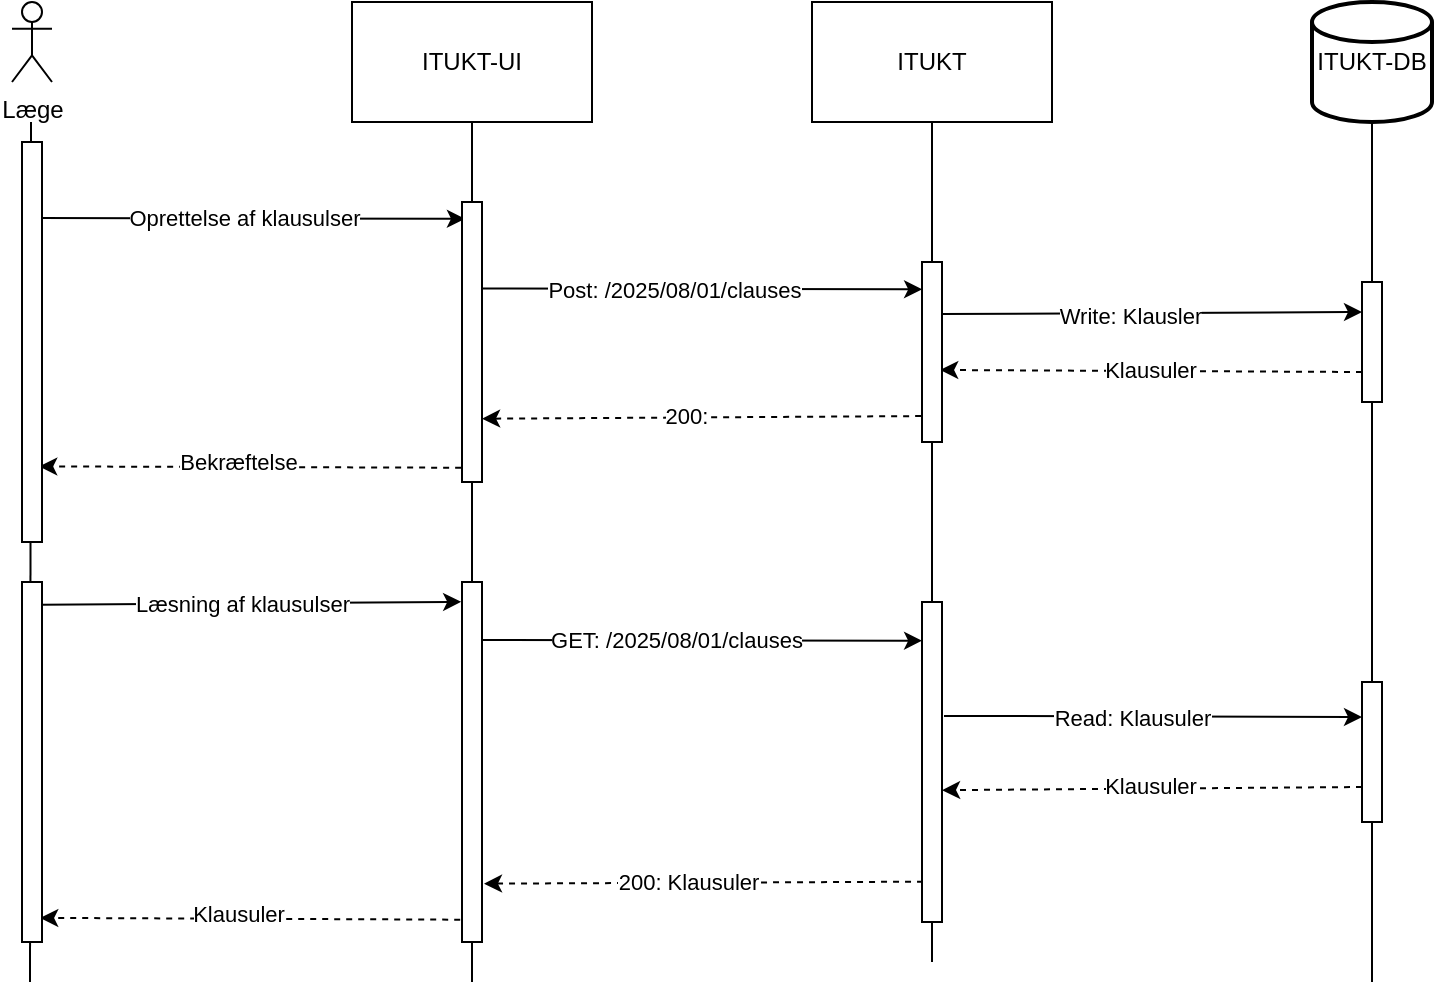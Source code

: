 <mxfile version="28.1.2">
  <diagram name="Page-1" id="FwoGwcnvk-ZfK8yX1NMM">
    <mxGraphModel dx="1106" dy="1203" grid="1" gridSize="10" guides="1" tooltips="1" connect="1" arrows="1" fold="1" page="1" pageScale="1" pageWidth="850" pageHeight="1100" math="0" shadow="0">
      <root>
        <mxCell id="0" />
        <mxCell id="1" parent="0" />
        <mxCell id="6eW_wML3xE2GXAJtJS3j-1" value="ITUKT" style="rounded=0;whiteSpace=wrap;html=1;" parent="1" vertex="1">
          <mxGeometry x="470" y="40" width="120" height="60" as="geometry" />
        </mxCell>
        <mxCell id="6eW_wML3xE2GXAJtJS3j-2" value="" style="endArrow=none;html=1;rounded=0;entryX=0.5;entryY=1;entryDx=0;entryDy=0;" parent="1" source="6eW_wML3xE2GXAJtJS3j-44" target="6eW_wML3xE2GXAJtJS3j-1" edge="1">
          <mxGeometry width="50" height="50" relative="1" as="geometry">
            <mxPoint x="530" y="520" as="sourcePoint" />
            <mxPoint x="530" y="90" as="targetPoint" />
          </mxGeometry>
        </mxCell>
        <mxCell id="6eW_wML3xE2GXAJtJS3j-3" value="" style="endArrow=none;html=1;rounded=0;entryX=0.5;entryY=1;entryDx=0;entryDy=0;" parent="1" source="6eW_wML3xE2GXAJtJS3j-27" edge="1">
          <mxGeometry width="50" height="50" relative="1" as="geometry">
            <mxPoint x="750" y="530" as="sourcePoint" />
            <mxPoint x="750" y="100" as="targetPoint" />
          </mxGeometry>
        </mxCell>
        <mxCell id="6eW_wML3xE2GXAJtJS3j-4" value="ITUKT-DB" style="strokeWidth=2;html=1;shape=mxgraph.flowchart.database;whiteSpace=wrap;" parent="1" vertex="1">
          <mxGeometry x="720" y="40" width="60" height="60" as="geometry" />
        </mxCell>
        <mxCell id="6eW_wML3xE2GXAJtJS3j-5" value="" style="endArrow=classic;html=1;rounded=0;entryX=0;entryY=0.25;entryDx=0;entryDy=0;exitX=0.91;exitY=0.289;exitDx=0;exitDy=0;exitPerimeter=0;" parent="1" source="6eW_wML3xE2GXAJtJS3j-44" target="6eW_wML3xE2GXAJtJS3j-27" edge="1">
          <mxGeometry width="50" height="50" relative="1" as="geometry">
            <mxPoint x="530" y="205" as="sourcePoint" />
            <mxPoint x="740" y="230" as="targetPoint" />
          </mxGeometry>
        </mxCell>
        <mxCell id="6eW_wML3xE2GXAJtJS3j-6" value="Write: Klausler" style="edgeLabel;html=1;align=center;verticalAlign=middle;resizable=0;points=[];" parent="6eW_wML3xE2GXAJtJS3j-5" vertex="1" connectable="0">
          <mxGeometry x="-0.178" y="-1" relative="1" as="geometry">
            <mxPoint x="8" as="offset" />
          </mxGeometry>
        </mxCell>
        <mxCell id="6eW_wML3xE2GXAJtJS3j-7" value="" style="endArrow=none;html=1;rounded=0;entryX=0.5;entryY=1;entryDx=0;entryDy=0;" parent="1" edge="1">
          <mxGeometry width="50" height="50" relative="1" as="geometry">
            <mxPoint x="79" y="530" as="sourcePoint" />
            <mxPoint x="79.5" y="100" as="targetPoint" />
          </mxGeometry>
        </mxCell>
        <mxCell id="6eW_wML3xE2GXAJtJS3j-8" value="" style="endArrow=classic;html=1;rounded=0;exitX=0.91;exitY=0.19;exitDx=0;exitDy=0;exitPerimeter=0;entryX=0.148;entryY=0.06;entryDx=0;entryDy=0;entryPerimeter=0;" parent="1" source="6eW_wML3xE2GXAJtJS3j-40" target="6eW_wML3xE2GXAJtJS3j-46" edge="1">
          <mxGeometry width="50" height="50" relative="1" as="geometry">
            <mxPoint x="140" y="160" as="sourcePoint" />
            <mxPoint x="260" y="170" as="targetPoint" />
          </mxGeometry>
        </mxCell>
        <mxCell id="6eW_wML3xE2GXAJtJS3j-9" value="Oprettelse af klausulser" style="edgeLabel;html=1;align=center;verticalAlign=middle;resizable=0;points=[];" parent="6eW_wML3xE2GXAJtJS3j-8" vertex="1" connectable="0">
          <mxGeometry x="-0.046" y="-2" relative="1" as="geometry">
            <mxPoint y="-2" as="offset" />
          </mxGeometry>
        </mxCell>
        <mxCell id="6eW_wML3xE2GXAJtJS3j-10" value="" style="endArrow=classic;html=1;rounded=0;dashed=1;entryX=0.91;entryY=0.933;entryDx=0;entryDy=0;entryPerimeter=0;exitX=-0.09;exitY=0.938;exitDx=0;exitDy=0;exitPerimeter=0;" parent="1" source="6eW_wML3xE2GXAJtJS3j-39" target="6eW_wML3xE2GXAJtJS3j-37" edge="1">
          <mxGeometry width="50" height="50" relative="1" as="geometry">
            <mxPoint x="300" y="499" as="sourcePoint" />
            <mxPoint x="80" y="499" as="targetPoint" />
          </mxGeometry>
        </mxCell>
        <mxCell id="6eW_wML3xE2GXAJtJS3j-11" value="Klausuler" style="edgeLabel;html=1;align=center;verticalAlign=middle;resizable=0;points=[];" parent="6eW_wML3xE2GXAJtJS3j-10" vertex="1" connectable="0">
          <mxGeometry x="0.064" y="-3" relative="1" as="geometry">
            <mxPoint as="offset" />
          </mxGeometry>
        </mxCell>
        <mxCell id="6eW_wML3xE2GXAJtJS3j-12" value="ITUKT-UI" style="rounded=0;whiteSpace=wrap;html=1;" parent="1" vertex="1">
          <mxGeometry x="240" y="40" width="120" height="60" as="geometry" />
        </mxCell>
        <mxCell id="6eW_wML3xE2GXAJtJS3j-13" value="" style="endArrow=none;html=1;rounded=0;entryX=0.5;entryY=1;entryDx=0;entryDy=0;" parent="1" source="6eW_wML3xE2GXAJtJS3j-46" edge="1">
          <mxGeometry width="50" height="50" relative="1" as="geometry">
            <mxPoint x="300" y="530" as="sourcePoint" />
            <mxPoint x="300" y="100" as="targetPoint" />
          </mxGeometry>
        </mxCell>
        <mxCell id="6eW_wML3xE2GXAJtJS3j-14" value="" style="endArrow=classic;html=1;rounded=0;exitX=0.862;exitY=0.309;exitDx=0;exitDy=0;exitPerimeter=0;entryX=0.005;entryY=0.152;entryDx=0;entryDy=0;entryPerimeter=0;" parent="1" source="6eW_wML3xE2GXAJtJS3j-46" target="6eW_wML3xE2GXAJtJS3j-44" edge="1">
          <mxGeometry width="50" height="50" relative="1" as="geometry">
            <mxPoint x="320" y="190" as="sourcePoint" />
            <mxPoint x="530" y="170" as="targetPoint" />
          </mxGeometry>
        </mxCell>
        <mxCell id="6eW_wML3xE2GXAJtJS3j-15" value="Post:&amp;nbsp;/2025/08/01/clauses" style="edgeLabel;html=1;align=center;verticalAlign=middle;resizable=0;points=[];" parent="6eW_wML3xE2GXAJtJS3j-14" vertex="1" connectable="0">
          <mxGeometry x="-0.165" relative="1" as="geometry">
            <mxPoint x="5" as="offset" />
          </mxGeometry>
        </mxCell>
        <mxCell id="6eW_wML3xE2GXAJtJS3j-16" value="" style="endArrow=classic;html=1;rounded=0;dashed=1;entryX=1.005;entryY=0.774;entryDx=0;entryDy=0;entryPerimeter=0;exitX=-0.043;exitY=0.856;exitDx=0;exitDy=0;exitPerimeter=0;" parent="1" source="6eW_wML3xE2GXAJtJS3j-44" target="6eW_wML3xE2GXAJtJS3j-46" edge="1">
          <mxGeometry width="50" height="50" relative="1" as="geometry">
            <mxPoint x="490" y="290" as="sourcePoint" />
            <mxPoint x="330" y="280" as="targetPoint" />
          </mxGeometry>
        </mxCell>
        <mxCell id="6eW_wML3xE2GXAJtJS3j-17" value="200:" style="edgeLabel;html=1;align=center;verticalAlign=middle;resizable=0;points=[];" parent="6eW_wML3xE2GXAJtJS3j-16" vertex="1" connectable="0">
          <mxGeometry x="0.174" y="-1" relative="1" as="geometry">
            <mxPoint x="11" as="offset" />
          </mxGeometry>
        </mxCell>
        <mxCell id="6eW_wML3xE2GXAJtJS3j-18" value="" style="endArrow=classic;html=1;rounded=0;exitX=0.957;exitY=0.063;exitDx=0;exitDy=0;exitPerimeter=0;entryX=-0.043;entryY=0.055;entryDx=0;entryDy=0;entryPerimeter=0;" parent="1" source="6eW_wML3xE2GXAJtJS3j-37" target="6eW_wML3xE2GXAJtJS3j-39" edge="1">
          <mxGeometry width="50" height="50" relative="1" as="geometry">
            <mxPoint x="120" y="370" as="sourcePoint" />
            <mxPoint x="300" y="339" as="targetPoint" />
          </mxGeometry>
        </mxCell>
        <mxCell id="6eW_wML3xE2GXAJtJS3j-19" value="Læsning af klausulser" style="edgeLabel;html=1;align=center;verticalAlign=middle;resizable=0;points=[];" parent="6eW_wML3xE2GXAJtJS3j-18" vertex="1" connectable="0">
          <mxGeometry x="-0.046" y="-2" relative="1" as="geometry">
            <mxPoint y="-2" as="offset" />
          </mxGeometry>
        </mxCell>
        <mxCell id="6eW_wML3xE2GXAJtJS3j-20" value="" style="endArrow=classic;html=1;rounded=0;entryX=0.005;entryY=0.121;entryDx=0;entryDy=0;entryPerimeter=0;exitX=0.957;exitY=0.161;exitDx=0;exitDy=0;exitPerimeter=0;" parent="1" source="6eW_wML3xE2GXAJtJS3j-39" target="6eW_wML3xE2GXAJtJS3j-36" edge="1">
          <mxGeometry width="50" height="50" relative="1" as="geometry">
            <mxPoint x="340" y="400" as="sourcePoint" />
            <mxPoint x="510" y="370" as="targetPoint" />
          </mxGeometry>
        </mxCell>
        <mxCell id="6eW_wML3xE2GXAJtJS3j-21" value="GET:&amp;nbsp;/2025/08/01/clauses" style="edgeLabel;html=1;align=center;verticalAlign=middle;resizable=0;points=[];" parent="6eW_wML3xE2GXAJtJS3j-20" vertex="1" connectable="0">
          <mxGeometry x="-0.165" relative="1" as="geometry">
            <mxPoint x="5" as="offset" />
          </mxGeometry>
        </mxCell>
        <mxCell id="6eW_wML3xE2GXAJtJS3j-22" value="" style="endArrow=classic;html=1;rounded=0;entryX=0;entryY=0.25;entryDx=0;entryDy=0;exitX=1.1;exitY=0.356;exitDx=0;exitDy=0;exitPerimeter=0;" parent="1" source="6eW_wML3xE2GXAJtJS3j-36" target="6eW_wML3xE2GXAJtJS3j-34" edge="1">
          <mxGeometry width="50" height="50" relative="1" as="geometry">
            <mxPoint x="530" y="400" as="sourcePoint" />
            <mxPoint x="740" y="390" as="targetPoint" />
          </mxGeometry>
        </mxCell>
        <mxCell id="6eW_wML3xE2GXAJtJS3j-23" value="Read: Klausuler" style="edgeLabel;html=1;align=center;verticalAlign=middle;resizable=0;points=[];" parent="6eW_wML3xE2GXAJtJS3j-22" vertex="1" connectable="0">
          <mxGeometry x="-0.178" y="-1" relative="1" as="geometry">
            <mxPoint x="8" as="offset" />
          </mxGeometry>
        </mxCell>
        <mxCell id="6eW_wML3xE2GXAJtJS3j-24" value="" style="endArrow=classic;html=1;rounded=0;dashed=1;exitX=0;exitY=0.75;exitDx=0;exitDy=0;entryX=1.005;entryY=0.588;entryDx=0;entryDy=0;entryPerimeter=0;" parent="1" source="6eW_wML3xE2GXAJtJS3j-34" target="6eW_wML3xE2GXAJtJS3j-36" edge="1">
          <mxGeometry width="50" height="50" relative="1" as="geometry">
            <mxPoint x="750" y="440" as="sourcePoint" />
            <mxPoint x="530" y="433" as="targetPoint" />
          </mxGeometry>
        </mxCell>
        <mxCell id="6eW_wML3xE2GXAJtJS3j-25" value="Klausuler" style="edgeLabel;html=1;align=center;verticalAlign=middle;resizable=0;points=[];" parent="6eW_wML3xE2GXAJtJS3j-24" vertex="1" connectable="0">
          <mxGeometry x="-0.178" y="-1" relative="1" as="geometry">
            <mxPoint x="-20" as="offset" />
          </mxGeometry>
        </mxCell>
        <mxCell id="6eW_wML3xE2GXAJtJS3j-26" value="" style="endArrow=none;html=1;rounded=0;entryX=0.5;entryY=1;entryDx=0;entryDy=0;" parent="1" source="6eW_wML3xE2GXAJtJS3j-34" target="6eW_wML3xE2GXAJtJS3j-27" edge="1">
          <mxGeometry width="50" height="50" relative="1" as="geometry">
            <mxPoint x="750" y="530" as="sourcePoint" />
            <mxPoint x="750" y="100" as="targetPoint" />
          </mxGeometry>
        </mxCell>
        <mxCell id="6eW_wML3xE2GXAJtJS3j-27" value="" style="rounded=0;whiteSpace=wrap;html=1;" parent="1" vertex="1">
          <mxGeometry x="745" y="180" width="10" height="60" as="geometry" />
        </mxCell>
        <mxCell id="6eW_wML3xE2GXAJtJS3j-28" value="Læge" style="shape=umlActor;verticalLabelPosition=bottom;verticalAlign=top;html=1;outlineConnect=0;" parent="1" vertex="1">
          <mxGeometry x="70" y="40" width="20" height="40" as="geometry" />
        </mxCell>
        <mxCell id="6eW_wML3xE2GXAJtJS3j-29" value="" style="endArrow=classic;html=1;rounded=0;dashed=1;entryX=0.862;entryY=0.811;entryDx=0;entryDy=0;entryPerimeter=0;exitX=-0.043;exitY=0.949;exitDx=0;exitDy=0;exitPerimeter=0;" parent="1" source="6eW_wML3xE2GXAJtJS3j-46" target="6eW_wML3xE2GXAJtJS3j-40" edge="1">
          <mxGeometry width="50" height="50" relative="1" as="geometry">
            <mxPoint x="300" y="299.5" as="sourcePoint" />
            <mxPoint x="110" y="300" as="targetPoint" />
          </mxGeometry>
        </mxCell>
        <mxCell id="6eW_wML3xE2GXAJtJS3j-30" value="Bekræftelse" style="edgeLabel;html=1;align=center;verticalAlign=middle;resizable=0;points=[];" parent="6eW_wML3xE2GXAJtJS3j-29" vertex="1" connectable="0">
          <mxGeometry x="0.064" y="-3" relative="1" as="geometry">
            <mxPoint as="offset" />
          </mxGeometry>
        </mxCell>
        <mxCell id="6eW_wML3xE2GXAJtJS3j-31" value="" style="endArrow=classic;html=1;rounded=0;dashed=1;exitX=0.052;exitY=0.874;exitDx=0;exitDy=0;exitPerimeter=0;entryX=1.1;entryY=0.838;entryDx=0;entryDy=0;entryPerimeter=0;" parent="1" source="6eW_wML3xE2GXAJtJS3j-36" target="6eW_wML3xE2GXAJtJS3j-39" edge="1">
          <mxGeometry width="50" height="50" relative="1" as="geometry">
            <mxPoint x="520" y="480" as="sourcePoint" />
            <mxPoint x="300" y="480" as="targetPoint" />
          </mxGeometry>
        </mxCell>
        <mxCell id="6eW_wML3xE2GXAJtJS3j-32" value="200: Klausuler" style="edgeLabel;html=1;align=center;verticalAlign=middle;resizable=0;points=[];" parent="6eW_wML3xE2GXAJtJS3j-31" vertex="1" connectable="0">
          <mxGeometry x="0.174" y="-1" relative="1" as="geometry">
            <mxPoint x="11" as="offset" />
          </mxGeometry>
        </mxCell>
        <mxCell id="6eW_wML3xE2GXAJtJS3j-33" value="" style="endArrow=none;html=1;rounded=0;entryX=0.5;entryY=1;entryDx=0;entryDy=0;" parent="1" target="6eW_wML3xE2GXAJtJS3j-34" edge="1">
          <mxGeometry width="50" height="50" relative="1" as="geometry">
            <mxPoint x="750" y="530" as="sourcePoint" />
            <mxPoint x="750" y="270" as="targetPoint" />
          </mxGeometry>
        </mxCell>
        <mxCell id="6eW_wML3xE2GXAJtJS3j-34" value="" style="rounded=0;whiteSpace=wrap;html=1;" parent="1" vertex="1">
          <mxGeometry x="745" y="380" width="10" height="70" as="geometry" />
        </mxCell>
        <mxCell id="6eW_wML3xE2GXAJtJS3j-35" value="" style="endArrow=none;html=1;rounded=0;entryX=0.5;entryY=1;entryDx=0;entryDy=0;" parent="1" target="6eW_wML3xE2GXAJtJS3j-36" edge="1">
          <mxGeometry width="50" height="50" relative="1" as="geometry">
            <mxPoint x="530" y="520" as="sourcePoint" />
            <mxPoint x="530" y="100" as="targetPoint" />
          </mxGeometry>
        </mxCell>
        <mxCell id="6eW_wML3xE2GXAJtJS3j-36" value="" style="rounded=0;whiteSpace=wrap;html=1;" parent="1" vertex="1">
          <mxGeometry x="525" y="340" width="10" height="160" as="geometry" />
        </mxCell>
        <mxCell id="6eW_wML3xE2GXAJtJS3j-37" value="" style="rounded=0;whiteSpace=wrap;html=1;" parent="1" vertex="1">
          <mxGeometry x="75" y="330" width="10" height="180" as="geometry" />
        </mxCell>
        <mxCell id="6eW_wML3xE2GXAJtJS3j-38" value="" style="endArrow=none;html=1;rounded=0;entryX=0.5;entryY=1;entryDx=0;entryDy=0;" parent="1" target="6eW_wML3xE2GXAJtJS3j-39" edge="1">
          <mxGeometry width="50" height="50" relative="1" as="geometry">
            <mxPoint x="300" y="530" as="sourcePoint" />
            <mxPoint x="300" y="100" as="targetPoint" />
          </mxGeometry>
        </mxCell>
        <mxCell id="6eW_wML3xE2GXAJtJS3j-39" value="" style="rounded=0;whiteSpace=wrap;html=1;" parent="1" vertex="1">
          <mxGeometry x="295" y="330" width="10" height="180" as="geometry" />
        </mxCell>
        <mxCell id="6eW_wML3xE2GXAJtJS3j-40" value="" style="rounded=0;whiteSpace=wrap;html=1;" parent="1" vertex="1">
          <mxGeometry x="75" y="110" width="10" height="200" as="geometry" />
        </mxCell>
        <mxCell id="6eW_wML3xE2GXAJtJS3j-41" value="" style="endArrow=classic;html=1;rounded=0;dashed=1;exitX=0;exitY=0.75;exitDx=0;exitDy=0;entryX=0.91;entryY=0.6;entryDx=0;entryDy=0;entryPerimeter=0;" parent="1" source="6eW_wML3xE2GXAJtJS3j-27" target="6eW_wML3xE2GXAJtJS3j-44" edge="1">
          <mxGeometry width="50" height="50" relative="1" as="geometry">
            <mxPoint x="735" y="299.5" as="sourcePoint" />
            <mxPoint x="580" y="240" as="targetPoint" />
          </mxGeometry>
        </mxCell>
        <mxCell id="6eW_wML3xE2GXAJtJS3j-42" value="Klausuler" style="edgeLabel;html=1;align=center;verticalAlign=middle;resizable=0;points=[];" parent="6eW_wML3xE2GXAJtJS3j-41" vertex="1" connectable="0">
          <mxGeometry x="-0.178" y="-1" relative="1" as="geometry">
            <mxPoint x="-20" as="offset" />
          </mxGeometry>
        </mxCell>
        <mxCell id="6eW_wML3xE2GXAJtJS3j-43" value="" style="endArrow=none;html=1;rounded=0;entryX=0.5;entryY=1;entryDx=0;entryDy=0;" parent="1" source="6eW_wML3xE2GXAJtJS3j-36" target="6eW_wML3xE2GXAJtJS3j-44" edge="1">
          <mxGeometry width="50" height="50" relative="1" as="geometry">
            <mxPoint x="530" y="340" as="sourcePoint" />
            <mxPoint x="530" y="100" as="targetPoint" />
          </mxGeometry>
        </mxCell>
        <mxCell id="6eW_wML3xE2GXAJtJS3j-44" value="" style="rounded=0;whiteSpace=wrap;html=1;" parent="1" vertex="1">
          <mxGeometry x="525" y="170" width="10" height="90" as="geometry" />
        </mxCell>
        <mxCell id="6eW_wML3xE2GXAJtJS3j-45" value="" style="endArrow=none;html=1;rounded=0;entryX=0.5;entryY=1;entryDx=0;entryDy=0;" parent="1" source="6eW_wML3xE2GXAJtJS3j-39" target="6eW_wML3xE2GXAJtJS3j-46" edge="1">
          <mxGeometry width="50" height="50" relative="1" as="geometry">
            <mxPoint x="300" y="330" as="sourcePoint" />
            <mxPoint x="300" y="100" as="targetPoint" />
          </mxGeometry>
        </mxCell>
        <mxCell id="6eW_wML3xE2GXAJtJS3j-46" value="" style="rounded=0;whiteSpace=wrap;html=1;" parent="1" vertex="1">
          <mxGeometry x="295" y="140" width="10" height="140" as="geometry" />
        </mxCell>
      </root>
    </mxGraphModel>
  </diagram>
</mxfile>
